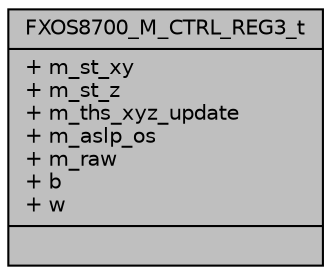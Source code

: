 digraph "FXOS8700_M_CTRL_REG3_t"
{
  edge [fontname="Helvetica",fontsize="10",labelfontname="Helvetica",labelfontsize="10"];
  node [fontname="Helvetica",fontsize="10",shape=record];
  Node1 [label="{FXOS8700_M_CTRL_REG3_t\n|+ m_st_xy\l+ m_st_z\l+ m_ths_xyz_update\l+ m_aslp_os\l+ m_raw\l+ b\l+ w\l|}",height=0.2,width=0.4,color="black", fillcolor="grey75", style="filled", fontcolor="black"];
}
